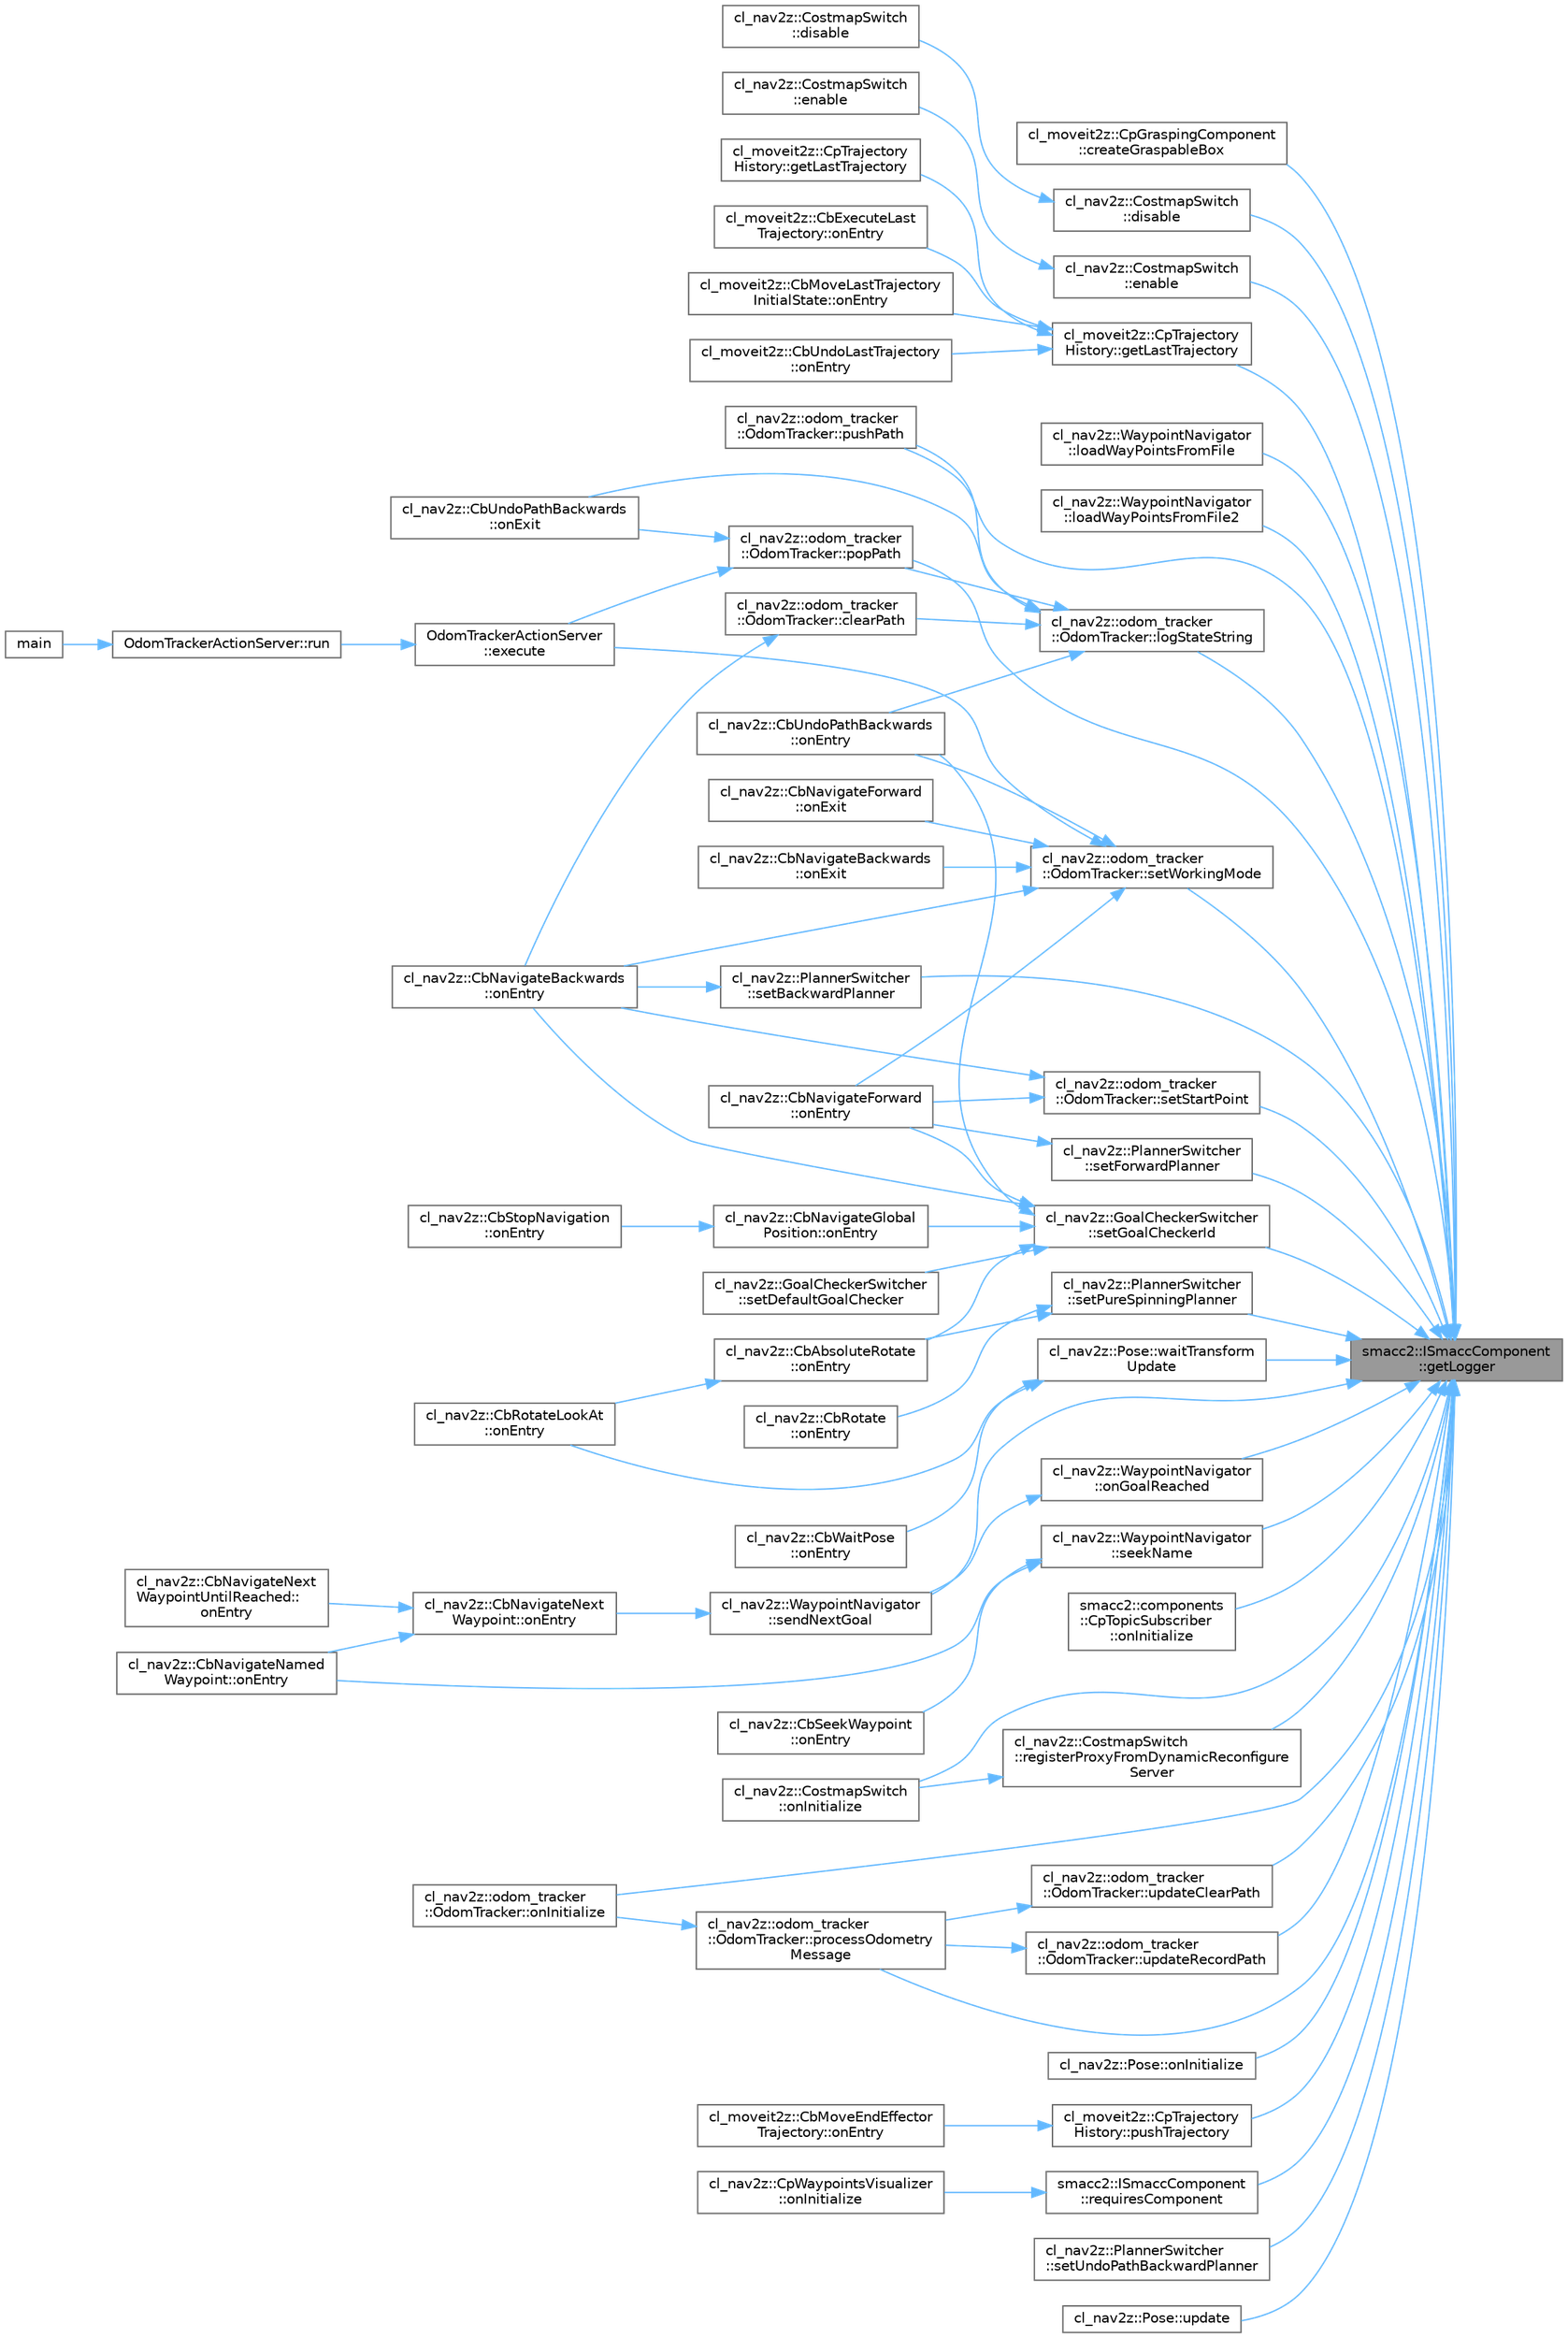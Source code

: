 digraph "smacc2::ISmaccComponent::getLogger"
{
 // LATEX_PDF_SIZE
  bgcolor="transparent";
  edge [fontname=Helvetica,fontsize=10,labelfontname=Helvetica,labelfontsize=10];
  node [fontname=Helvetica,fontsize=10,shape=box,height=0.2,width=0.4];
  rankdir="RL";
  Node1 [label="smacc2::ISmaccComponent\l::getLogger",height=0.2,width=0.4,color="gray40", fillcolor="grey60", style="filled", fontcolor="black",tooltip=" "];
  Node1 -> Node2 [dir="back",color="steelblue1",style="solid"];
  Node2 [label="cl_moveit2z::CpGraspingComponent\l::createGraspableBox",height=0.2,width=0.4,color="grey40", fillcolor="white", style="filled",URL="$classcl__moveit2z_1_1CpGraspingComponent.html#a789c3bd73fe859680be805643d6d6e5b",tooltip=" "];
  Node1 -> Node3 [dir="back",color="steelblue1",style="solid"];
  Node3 [label="cl_nav2z::CostmapSwitch\l::disable",height=0.2,width=0.4,color="grey40", fillcolor="white", style="filled",URL="$classcl__nav2z_1_1CostmapSwitch.html#a992a989e315c9f6f4ddf777e1ccceda7",tooltip=" "];
  Node3 -> Node4 [dir="back",color="steelblue1",style="solid"];
  Node4 [label="cl_nav2z::CostmapSwitch\l::disable",height=0.2,width=0.4,color="grey40", fillcolor="white", style="filled",URL="$classcl__nav2z_1_1CostmapSwitch.html#a497cbc363ea377636e10e1e968c74a65",tooltip=" "];
  Node1 -> Node5 [dir="back",color="steelblue1",style="solid"];
  Node5 [label="cl_nav2z::CostmapSwitch\l::enable",height=0.2,width=0.4,color="grey40", fillcolor="white", style="filled",URL="$classcl__nav2z_1_1CostmapSwitch.html#acaa166474e2e176d01c86d51fb0bbb6c",tooltip=" "];
  Node5 -> Node6 [dir="back",color="steelblue1",style="solid"];
  Node6 [label="cl_nav2z::CostmapSwitch\l::enable",height=0.2,width=0.4,color="grey40", fillcolor="white", style="filled",URL="$classcl__nav2z_1_1CostmapSwitch.html#a24e76edbcc0bb423b172d517cbe7f7a3",tooltip=" "];
  Node1 -> Node7 [dir="back",color="steelblue1",style="solid"];
  Node7 [label="cl_moveit2z::CpTrajectory\lHistory::getLastTrajectory",height=0.2,width=0.4,color="grey40", fillcolor="white", style="filled",URL="$classcl__moveit2z_1_1CpTrajectoryHistory.html#af61a3df3efa1d78ca32fdccb7b0e3fdd",tooltip=" "];
  Node7 -> Node8 [dir="back",color="steelblue1",style="solid"];
  Node8 [label="cl_moveit2z::CpTrajectory\lHistory::getLastTrajectory",height=0.2,width=0.4,color="grey40", fillcolor="white", style="filled",URL="$classcl__moveit2z_1_1CpTrajectoryHistory.html#a4c381ae932c989f4a00d108020730e74",tooltip=" "];
  Node7 -> Node9 [dir="back",color="steelblue1",style="solid"];
  Node9 [label="cl_moveit2z::CbExecuteLast\lTrajectory::onEntry",height=0.2,width=0.4,color="grey40", fillcolor="white", style="filled",URL="$classcl__moveit2z_1_1CbExecuteLastTrajectory.html#ac9bcff11f50ac9e46cf3c686480d6701",tooltip=" "];
  Node7 -> Node10 [dir="back",color="steelblue1",style="solid"];
  Node10 [label="cl_moveit2z::CbMoveLastTrajectory\lInitialState::onEntry",height=0.2,width=0.4,color="grey40", fillcolor="white", style="filled",URL="$classcl__moveit2z_1_1CbMoveLastTrajectoryInitialState.html#ad24c008d5ff35d9475ad658015e88317",tooltip=" "];
  Node7 -> Node11 [dir="back",color="steelblue1",style="solid"];
  Node11 [label="cl_moveit2z::CbUndoLastTrajectory\l::onEntry",height=0.2,width=0.4,color="grey40", fillcolor="white", style="filled",URL="$classcl__moveit2z_1_1CbUndoLastTrajectory.html#a16d267121356eeb0c8042ae8af07793f",tooltip=" "];
  Node1 -> Node12 [dir="back",color="steelblue1",style="solid"];
  Node12 [label="cl_nav2z::WaypointNavigator\l::loadWayPointsFromFile",height=0.2,width=0.4,color="grey40", fillcolor="white", style="filled",URL="$classcl__nav2z_1_1WaypointNavigator.html#abc534645b8c1846b7a51aea39bc9e4b4",tooltip=" "];
  Node1 -> Node13 [dir="back",color="steelblue1",style="solid"];
  Node13 [label="cl_nav2z::WaypointNavigator\l::loadWayPointsFromFile2",height=0.2,width=0.4,color="grey40", fillcolor="white", style="filled",URL="$classcl__nav2z_1_1WaypointNavigator.html#a17e5e8aa6f5a6c3b2d789a0d6a38fafe",tooltip=" "];
  Node1 -> Node14 [dir="back",color="steelblue1",style="solid"];
  Node14 [label="cl_nav2z::odom_tracker\l::OdomTracker::logStateString",height=0.2,width=0.4,color="grey40", fillcolor="white", style="filled",URL="$classcl__nav2z_1_1odom__tracker_1_1OdomTracker.html#a57697a958bd3a83685994525235b5d2e",tooltip=" "];
  Node14 -> Node15 [dir="back",color="steelblue1",style="solid"];
  Node15 [label="cl_nav2z::odom_tracker\l::OdomTracker::clearPath",height=0.2,width=0.4,color="grey40", fillcolor="white", style="filled",URL="$classcl__nav2z_1_1odom__tracker_1_1OdomTracker.html#a92060c66a170b49a5d3b9dea7700adb0",tooltip=" "];
  Node15 -> Node16 [dir="back",color="steelblue1",style="solid"];
  Node16 [label="cl_nav2z::CbNavigateBackwards\l::onEntry",height=0.2,width=0.4,color="grey40", fillcolor="white", style="filled",URL="$classcl__nav2z_1_1CbNavigateBackwards.html#acef8d8088ab7c70d8cbdcbecbaae8f80",tooltip=" "];
  Node14 -> Node17 [dir="back",color="steelblue1",style="solid"];
  Node17 [label="cl_nav2z::CbUndoPathBackwards\l::onEntry",height=0.2,width=0.4,color="grey40", fillcolor="white", style="filled",URL="$classcl__nav2z_1_1CbUndoPathBackwards.html#a91ca11650da3d18f9815794613f95644",tooltip=" "];
  Node14 -> Node18 [dir="back",color="steelblue1",style="solid"];
  Node18 [label="cl_nav2z::CbUndoPathBackwards\l::onExit",height=0.2,width=0.4,color="grey40", fillcolor="white", style="filled",URL="$classcl__nav2z_1_1CbUndoPathBackwards.html#ac6effc89cd93afe1775d94d328b853ee",tooltip=" "];
  Node14 -> Node19 [dir="back",color="steelblue1",style="solid"];
  Node19 [label="cl_nav2z::odom_tracker\l::OdomTracker::popPath",height=0.2,width=0.4,color="grey40", fillcolor="white", style="filled",URL="$classcl__nav2z_1_1odom__tracker_1_1OdomTracker.html#a97897e654afeb53e8a0ee2da6fdd91bf",tooltip=" "];
  Node19 -> Node20 [dir="back",color="steelblue1",style="solid"];
  Node20 [label="OdomTrackerActionServer\l::execute",height=0.2,width=0.4,color="grey40", fillcolor="white", style="filled",URL="$classOdomTrackerActionServer.html#afa69287377bb2a12c5346cbe8d68cb04",tooltip=" "];
  Node20 -> Node21 [dir="back",color="steelblue1",style="solid"];
  Node21 [label="OdomTrackerActionServer::run",height=0.2,width=0.4,color="grey40", fillcolor="white", style="filled",URL="$classOdomTrackerActionServer.html#a8ab6984c7383949a048d72437e9f79d3",tooltip=" "];
  Node21 -> Node22 [dir="back",color="steelblue1",style="solid"];
  Node22 [label="main",height=0.2,width=0.4,color="grey40", fillcolor="white", style="filled",URL="$odom__tracker__node_8cpp.html#a3c04138a5bfe5d72780bb7e82a18e627",tooltip=" "];
  Node19 -> Node18 [dir="back",color="steelblue1",style="solid"];
  Node14 -> Node23 [dir="back",color="steelblue1",style="solid"];
  Node23 [label="cl_nav2z::odom_tracker\l::OdomTracker::pushPath",height=0.2,width=0.4,color="grey40", fillcolor="white", style="filled",URL="$classcl__nav2z_1_1odom__tracker_1_1OdomTracker.html#af5e001c513d80094459bbc228a8901e7",tooltip=" "];
  Node1 -> Node24 [dir="back",color="steelblue1",style="solid"];
  Node24 [label="cl_nav2z::WaypointNavigator\l::onGoalReached",height=0.2,width=0.4,color="grey40", fillcolor="white", style="filled",URL="$classcl__nav2z_1_1WaypointNavigator.html#ad23acb5fa0063cfd208e7858fd6274d4",tooltip=" "];
  Node24 -> Node25 [dir="back",color="steelblue1",style="solid"];
  Node25 [label="cl_nav2z::WaypointNavigator\l::sendNextGoal",height=0.2,width=0.4,color="grey40", fillcolor="white", style="filled",URL="$classcl__nav2z_1_1WaypointNavigator.html#a967c1e52fe540399727ca885340cde88",tooltip=" "];
  Node25 -> Node26 [dir="back",color="steelblue1",style="solid"];
  Node26 [label="cl_nav2z::CbNavigateNext\lWaypoint::onEntry",height=0.2,width=0.4,color="grey40", fillcolor="white", style="filled",URL="$classcl__nav2z_1_1CbNavigateNextWaypoint.html#ac546e1622eb9894228846b814e48afea",tooltip=" "];
  Node26 -> Node27 [dir="back",color="steelblue1",style="solid"];
  Node27 [label="cl_nav2z::CbNavigateNamed\lWaypoint::onEntry",height=0.2,width=0.4,color="grey40", fillcolor="white", style="filled",URL="$classcl__nav2z_1_1CbNavigateNamedWaypoint.html#a08fc01469398220c035e7c3fac4ae598",tooltip=" "];
  Node26 -> Node28 [dir="back",color="steelblue1",style="solid"];
  Node28 [label="cl_nav2z::CbNavigateNext\lWaypointUntilReached::\lonEntry",height=0.2,width=0.4,color="grey40", fillcolor="white", style="filled",URL="$classcl__nav2z_1_1CbNavigateNextWaypointUntilReached.html#a8768836e087f12cbb477aa509e28a947",tooltip=" "];
  Node1 -> Node29 [dir="back",color="steelblue1",style="solid"];
  Node29 [label="smacc2::components\l::CpTopicSubscriber\l::onInitialize",height=0.2,width=0.4,color="grey40", fillcolor="white", style="filled",URL="$classsmacc2_1_1components_1_1CpTopicSubscriber.html#aa00f3313c0ac670f6c79aeae30d4c819",tooltip=" "];
  Node1 -> Node30 [dir="back",color="steelblue1",style="solid"];
  Node30 [label="cl_nav2z::CostmapSwitch\l::onInitialize",height=0.2,width=0.4,color="grey40", fillcolor="white", style="filled",URL="$classcl__nav2z_1_1CostmapSwitch.html#a1f351a4c7293aae5424c4726b2192d04",tooltip=" "];
  Node1 -> Node31 [dir="back",color="steelblue1",style="solid"];
  Node31 [label="cl_nav2z::odom_tracker\l::OdomTracker::onInitialize",height=0.2,width=0.4,color="grey40", fillcolor="white", style="filled",URL="$classcl__nav2z_1_1odom__tracker_1_1OdomTracker.html#a9e5fd04eb2c0b00bc7e3e3bcb7ad971f",tooltip=" "];
  Node1 -> Node32 [dir="back",color="steelblue1",style="solid"];
  Node32 [label="cl_nav2z::Pose::onInitialize",height=0.2,width=0.4,color="grey40", fillcolor="white", style="filled",URL="$classcl__nav2z_1_1Pose.html#ac22d6c89175223454bc71bb094c9b402",tooltip=" "];
  Node1 -> Node19 [dir="back",color="steelblue1",style="solid"];
  Node1 -> Node33 [dir="back",color="steelblue1",style="solid"];
  Node33 [label="cl_nav2z::odom_tracker\l::OdomTracker::processOdometry\lMessage",height=0.2,width=0.4,color="grey40", fillcolor="white", style="filled",URL="$classcl__nav2z_1_1odom__tracker_1_1OdomTracker.html#aa589a95d6ee06d9ff6f7d372cdd8b1de",tooltip="odom callback: Updates the path - this must be called periodically for each odometry message."];
  Node33 -> Node31 [dir="back",color="steelblue1",style="solid"];
  Node1 -> Node23 [dir="back",color="steelblue1",style="solid"];
  Node1 -> Node34 [dir="back",color="steelblue1",style="solid"];
  Node34 [label="cl_moveit2z::CpTrajectory\lHistory::pushTrajectory",height=0.2,width=0.4,color="grey40", fillcolor="white", style="filled",URL="$classcl__moveit2z_1_1CpTrajectoryHistory.html#acbf26cbc45d1bd81fa5b93bd2b713d22",tooltip=" "];
  Node34 -> Node35 [dir="back",color="steelblue1",style="solid"];
  Node35 [label="cl_moveit2z::CbMoveEndEffector\lTrajectory::onEntry",height=0.2,width=0.4,color="grey40", fillcolor="white", style="filled",URL="$classcl__moveit2z_1_1CbMoveEndEffectorTrajectory.html#a9fd96e90f5bac10e611806e37a087378",tooltip=" "];
  Node1 -> Node36 [dir="back",color="steelblue1",style="solid"];
  Node36 [label="cl_nav2z::CostmapSwitch\l::registerProxyFromDynamicReconfigure\lServer",height=0.2,width=0.4,color="grey40", fillcolor="white", style="filled",URL="$classcl__nav2z_1_1CostmapSwitch.html#a9e34bec23e91418d0b48a40b26482c71",tooltip=" "];
  Node36 -> Node30 [dir="back",color="steelblue1",style="solid"];
  Node1 -> Node37 [dir="back",color="steelblue1",style="solid"];
  Node37 [label="smacc2::ISmaccComponent\l::requiresComponent",height=0.2,width=0.4,color="grey40", fillcolor="white", style="filled",URL="$classsmacc2_1_1ISmaccComponent.html#a283d663a9c5fc050694aaa6b99d52aa8",tooltip=" "];
  Node37 -> Node38 [dir="back",color="steelblue1",style="solid"];
  Node38 [label="cl_nav2z::CpWaypointsVisualizer\l::onInitialize",height=0.2,width=0.4,color="grey40", fillcolor="white", style="filled",URL="$classcl__nav2z_1_1CpWaypointsVisualizer.html#a8af2db006663eb93a39f5346ad7c9af9",tooltip=" "];
  Node1 -> Node39 [dir="back",color="steelblue1",style="solid"];
  Node39 [label="cl_nav2z::WaypointNavigator\l::seekName",height=0.2,width=0.4,color="grey40", fillcolor="white", style="filled",URL="$classcl__nav2z_1_1WaypointNavigator.html#aa6288fdae1fb9edadde6092ed0d3618c",tooltip=" "];
  Node39 -> Node27 [dir="back",color="steelblue1",style="solid"];
  Node39 -> Node40 [dir="back",color="steelblue1",style="solid"];
  Node40 [label="cl_nav2z::CbSeekWaypoint\l::onEntry",height=0.2,width=0.4,color="grey40", fillcolor="white", style="filled",URL="$classcl__nav2z_1_1CbSeekWaypoint.html#a1647146b1cce1d16d8ef18b69e63f1ea",tooltip=" "];
  Node1 -> Node25 [dir="back",color="steelblue1",style="solid"];
  Node1 -> Node41 [dir="back",color="steelblue1",style="solid"];
  Node41 [label="cl_nav2z::PlannerSwitcher\l::setBackwardPlanner",height=0.2,width=0.4,color="grey40", fillcolor="white", style="filled",URL="$classcl__nav2z_1_1PlannerSwitcher.html#a2e5f09a18e98019fb1be1807e3eacfcc",tooltip=" "];
  Node41 -> Node16 [dir="back",color="steelblue1",style="solid"];
  Node1 -> Node42 [dir="back",color="steelblue1",style="solid"];
  Node42 [label="cl_nav2z::PlannerSwitcher\l::setForwardPlanner",height=0.2,width=0.4,color="grey40", fillcolor="white", style="filled",URL="$classcl__nav2z_1_1PlannerSwitcher.html#a4d2ac797bb8491240ce2d6b662d5d0d1",tooltip=" "];
  Node42 -> Node43 [dir="back",color="steelblue1",style="solid"];
  Node43 [label="cl_nav2z::CbNavigateForward\l::onEntry",height=0.2,width=0.4,color="grey40", fillcolor="white", style="filled",URL="$classcl__nav2z_1_1CbNavigateForward.html#ae56089851b4128ca0adeeb3c885770cf",tooltip=" "];
  Node1 -> Node44 [dir="back",color="steelblue1",style="solid"];
  Node44 [label="cl_nav2z::GoalCheckerSwitcher\l::setGoalCheckerId",height=0.2,width=0.4,color="grey40", fillcolor="white", style="filled",URL="$classcl__nav2z_1_1GoalCheckerSwitcher.html#a6972ba572ce186f5f29dfe7d3bda6246",tooltip=" "];
  Node44 -> Node45 [dir="back",color="steelblue1",style="solid"];
  Node45 [label="cl_nav2z::CbAbsoluteRotate\l::onEntry",height=0.2,width=0.4,color="grey40", fillcolor="white", style="filled",URL="$classcl__nav2z_1_1CbAbsoluteRotate.html#a7a0d844c774290aa785c14a3e7d87f05",tooltip=" "];
  Node45 -> Node46 [dir="back",color="steelblue1",style="solid"];
  Node46 [label="cl_nav2z::CbRotateLookAt\l::onEntry",height=0.2,width=0.4,color="grey40", fillcolor="white", style="filled",URL="$classcl__nav2z_1_1CbRotateLookAt.html#a415f89642f17e9111647d2318ed9b053",tooltip=" "];
  Node44 -> Node16 [dir="back",color="steelblue1",style="solid"];
  Node44 -> Node43 [dir="back",color="steelblue1",style="solid"];
  Node44 -> Node47 [dir="back",color="steelblue1",style="solid"];
  Node47 [label="cl_nav2z::CbNavigateGlobal\lPosition::onEntry",height=0.2,width=0.4,color="grey40", fillcolor="white", style="filled",URL="$classcl__nav2z_1_1CbNavigateGlobalPosition.html#a4d66c40d65ba439921e9b6fce8709ae3",tooltip=" "];
  Node47 -> Node48 [dir="back",color="steelblue1",style="solid"];
  Node48 [label="cl_nav2z::CbStopNavigation\l::onEntry",height=0.2,width=0.4,color="grey40", fillcolor="white", style="filled",URL="$classcl__nav2z_1_1CbStopNavigation.html#a7928708eb42b3ab14df5f280a5c86b1a",tooltip=" "];
  Node44 -> Node17 [dir="back",color="steelblue1",style="solid"];
  Node44 -> Node49 [dir="back",color="steelblue1",style="solid"];
  Node49 [label="cl_nav2z::GoalCheckerSwitcher\l::setDefaultGoalChecker",height=0.2,width=0.4,color="grey40", fillcolor="white", style="filled",URL="$classcl__nav2z_1_1GoalCheckerSwitcher.html#aae8697793d969b45e223818369369881",tooltip=" "];
  Node1 -> Node50 [dir="back",color="steelblue1",style="solid"];
  Node50 [label="cl_nav2z::PlannerSwitcher\l::setPureSpinningPlanner",height=0.2,width=0.4,color="grey40", fillcolor="white", style="filled",URL="$classcl__nav2z_1_1PlannerSwitcher.html#abcf8b60014c93b3075ed354f30adfe35",tooltip=" "];
  Node50 -> Node45 [dir="back",color="steelblue1",style="solid"];
  Node50 -> Node51 [dir="back",color="steelblue1",style="solid"];
  Node51 [label="cl_nav2z::CbRotate\l::onEntry",height=0.2,width=0.4,color="grey40", fillcolor="white", style="filled",URL="$classcl__nav2z_1_1CbRotate.html#a73303c69ad571c99128374b7b9627154",tooltip=" "];
  Node1 -> Node52 [dir="back",color="steelblue1",style="solid"];
  Node52 [label="cl_nav2z::odom_tracker\l::OdomTracker::setStartPoint",height=0.2,width=0.4,color="grey40", fillcolor="white", style="filled",URL="$classcl__nav2z_1_1odom__tracker_1_1OdomTracker.html#ab190482a48c9128e9d405b1b59876a97",tooltip=" "];
  Node52 -> Node16 [dir="back",color="steelblue1",style="solid"];
  Node52 -> Node43 [dir="back",color="steelblue1",style="solid"];
  Node1 -> Node53 [dir="back",color="steelblue1",style="solid"];
  Node53 [label="cl_nav2z::PlannerSwitcher\l::setUndoPathBackwardPlanner",height=0.2,width=0.4,color="grey40", fillcolor="white", style="filled",URL="$classcl__nav2z_1_1PlannerSwitcher.html#afec2927adb36e5db11e29e443ebf9cb0",tooltip=" "];
  Node1 -> Node54 [dir="back",color="steelblue1",style="solid"];
  Node54 [label="cl_nav2z::odom_tracker\l::OdomTracker::setWorkingMode",height=0.2,width=0.4,color="grey40", fillcolor="white", style="filled",URL="$classcl__nav2z_1_1odom__tracker_1_1OdomTracker.html#a90c99c722785303974f6e5690b8d8471",tooltip=" "];
  Node54 -> Node20 [dir="back",color="steelblue1",style="solid"];
  Node54 -> Node16 [dir="back",color="steelblue1",style="solid"];
  Node54 -> Node43 [dir="back",color="steelblue1",style="solid"];
  Node54 -> Node17 [dir="back",color="steelblue1",style="solid"];
  Node54 -> Node55 [dir="back",color="steelblue1",style="solid"];
  Node55 [label="cl_nav2z::CbNavigateBackwards\l::onExit",height=0.2,width=0.4,color="grey40", fillcolor="white", style="filled",URL="$classcl__nav2z_1_1CbNavigateBackwards.html#aeda8a75c8bc4450dd9f19165f0591246",tooltip=" "];
  Node54 -> Node56 [dir="back",color="steelblue1",style="solid"];
  Node56 [label="cl_nav2z::CbNavigateForward\l::onExit",height=0.2,width=0.4,color="grey40", fillcolor="white", style="filled",URL="$classcl__nav2z_1_1CbNavigateForward.html#a2d27b258be38cf8755e6737e7d5b81a7",tooltip=" "];
  Node1 -> Node57 [dir="back",color="steelblue1",style="solid"];
  Node57 [label="cl_nav2z::Pose::update",height=0.2,width=0.4,color="grey40", fillcolor="white", style="filled",URL="$classcl__nav2z_1_1Pose.html#a6cc8b4b62f07eb734995ecc09f07e218",tooltip=" "];
  Node1 -> Node58 [dir="back",color="steelblue1",style="solid"];
  Node58 [label="cl_nav2z::odom_tracker\l::OdomTracker::updateClearPath",height=0.2,width=0.4,color="grey40", fillcolor="white", style="filled",URL="$classcl__nav2z_1_1odom__tracker_1_1OdomTracker.html#a4b782f8bca491c9ec8a37c0e1ed27914",tooltip=" "];
  Node58 -> Node33 [dir="back",color="steelblue1",style="solid"];
  Node1 -> Node59 [dir="back",color="steelblue1",style="solid"];
  Node59 [label="cl_nav2z::odom_tracker\l::OdomTracker::updateRecordPath",height=0.2,width=0.4,color="grey40", fillcolor="white", style="filled",URL="$classcl__nav2z_1_1odom__tracker_1_1OdomTracker.html#ad4a0be91c978d98965c3b082af8ee1a2",tooltip=" "];
  Node59 -> Node33 [dir="back",color="steelblue1",style="solid"];
  Node1 -> Node60 [dir="back",color="steelblue1",style="solid"];
  Node60 [label="cl_nav2z::Pose::waitTransform\lUpdate",height=0.2,width=0.4,color="grey40", fillcolor="white", style="filled",URL="$classcl__nav2z_1_1Pose.html#ae5ecf4abdce8c4c7983ff92619aab348",tooltip=" "];
  Node60 -> Node46 [dir="back",color="steelblue1",style="solid"];
  Node60 -> Node61 [dir="back",color="steelblue1",style="solid"];
  Node61 [label="cl_nav2z::CbWaitPose\l::onEntry",height=0.2,width=0.4,color="grey40", fillcolor="white", style="filled",URL="$classcl__nav2z_1_1CbWaitPose.html#ad7fefe80e23680cb624b5445dde4765b",tooltip=" "];
}
